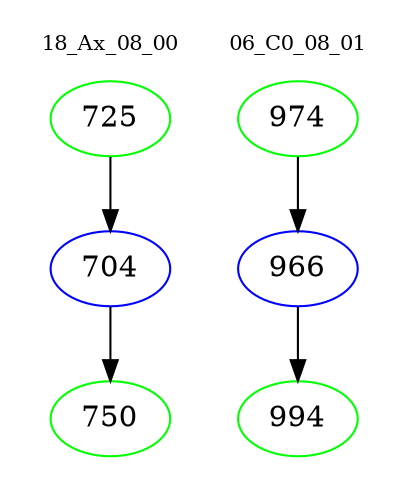 digraph{
subgraph cluster_0 {
color = white
label = "18_Ax_08_00";
fontsize=10;
T0_725 [label="725", color="green"]
T0_725 -> T0_704 [color="black"]
T0_704 [label="704", color="blue"]
T0_704 -> T0_750 [color="black"]
T0_750 [label="750", color="green"]
}
subgraph cluster_1 {
color = white
label = "06_C0_08_01";
fontsize=10;
T1_974 [label="974", color="green"]
T1_974 -> T1_966 [color="black"]
T1_966 [label="966", color="blue"]
T1_966 -> T1_994 [color="black"]
T1_994 [label="994", color="green"]
}
}
